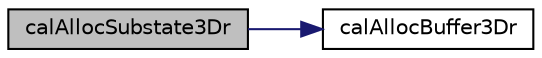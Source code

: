 digraph "calAllocSubstate3Dr"
{
  edge [fontname="Helvetica",fontsize="10",labelfontname="Helvetica",labelfontsize="10"];
  node [fontname="Helvetica",fontsize="10",shape=record];
  rankdir="LR";
  Node1 [label="calAllocSubstate3Dr",height=0.2,width=0.4,color="black", fillcolor="grey75", style="filled" fontcolor="black"];
  Node1 -> Node2 [color="midnightblue",fontsize="10",style="solid",fontname="Helvetica"];
  Node2 [label="calAllocBuffer3Dr",height=0.2,width=0.4,color="black", fillcolor="white", style="filled",URL="$cal3_d_buffer_8c.html#aeb2d3d728b830eb172d28ee860aacc23",tooltip="Allocates a real (floating point) linearized 3D buffer. "];
}

